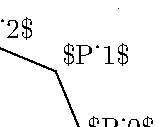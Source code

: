 beginfig(0)

draw for d:=0 upto 7: cm*dir(45d)-- endfor cycle;

label.rt("$P_0$", cm*right);
label.urt("$P_1$", cm*dir 45);
label.top("$P_2$", cm*up);
label.ulft("$P_3$", cm*dir 135);
label.lft("$P_4$", cm*left);
label.llft("$P_5$", cm*dir 225);
label.bot("$P_6$", cm*down);

draw (-1.5cm, -1.5cm) withpen nullpen withcolor black;
draw (1.5cm, 1.5cm) withpen nullpen withcolor black;

endfig
